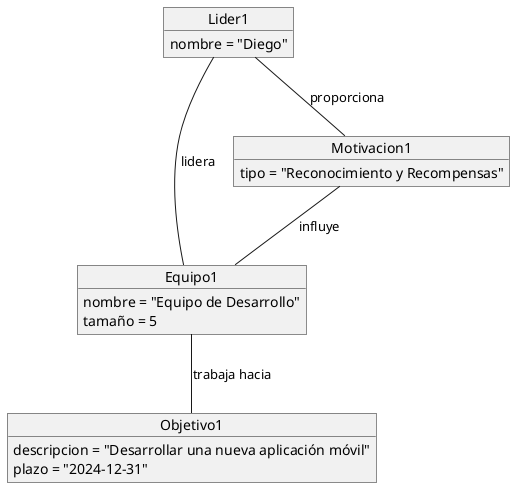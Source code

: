 @startuml

    object Lider1 {
    nombre = "Diego"
    }

    object Equipo1 {
    nombre = "Equipo de Desarrollo"
    tamaño = 5
    }

    object Objetivo1 {
    descripcion = "Desarrollar una nueva aplicación móvil"
    plazo = "2024-12-31"
    }

    object Motivacion1 {
    tipo = "Reconocimiento y Recompensas"
    }

    Lider1 -- Equipo1 : "lidera"
    Equipo1 -- Objetivo1 : "trabaja hacia"
    Lider1 -- Motivacion1 : "proporciona"
    Motivacion1 -- Equipo1 : "influye"

@enduml
